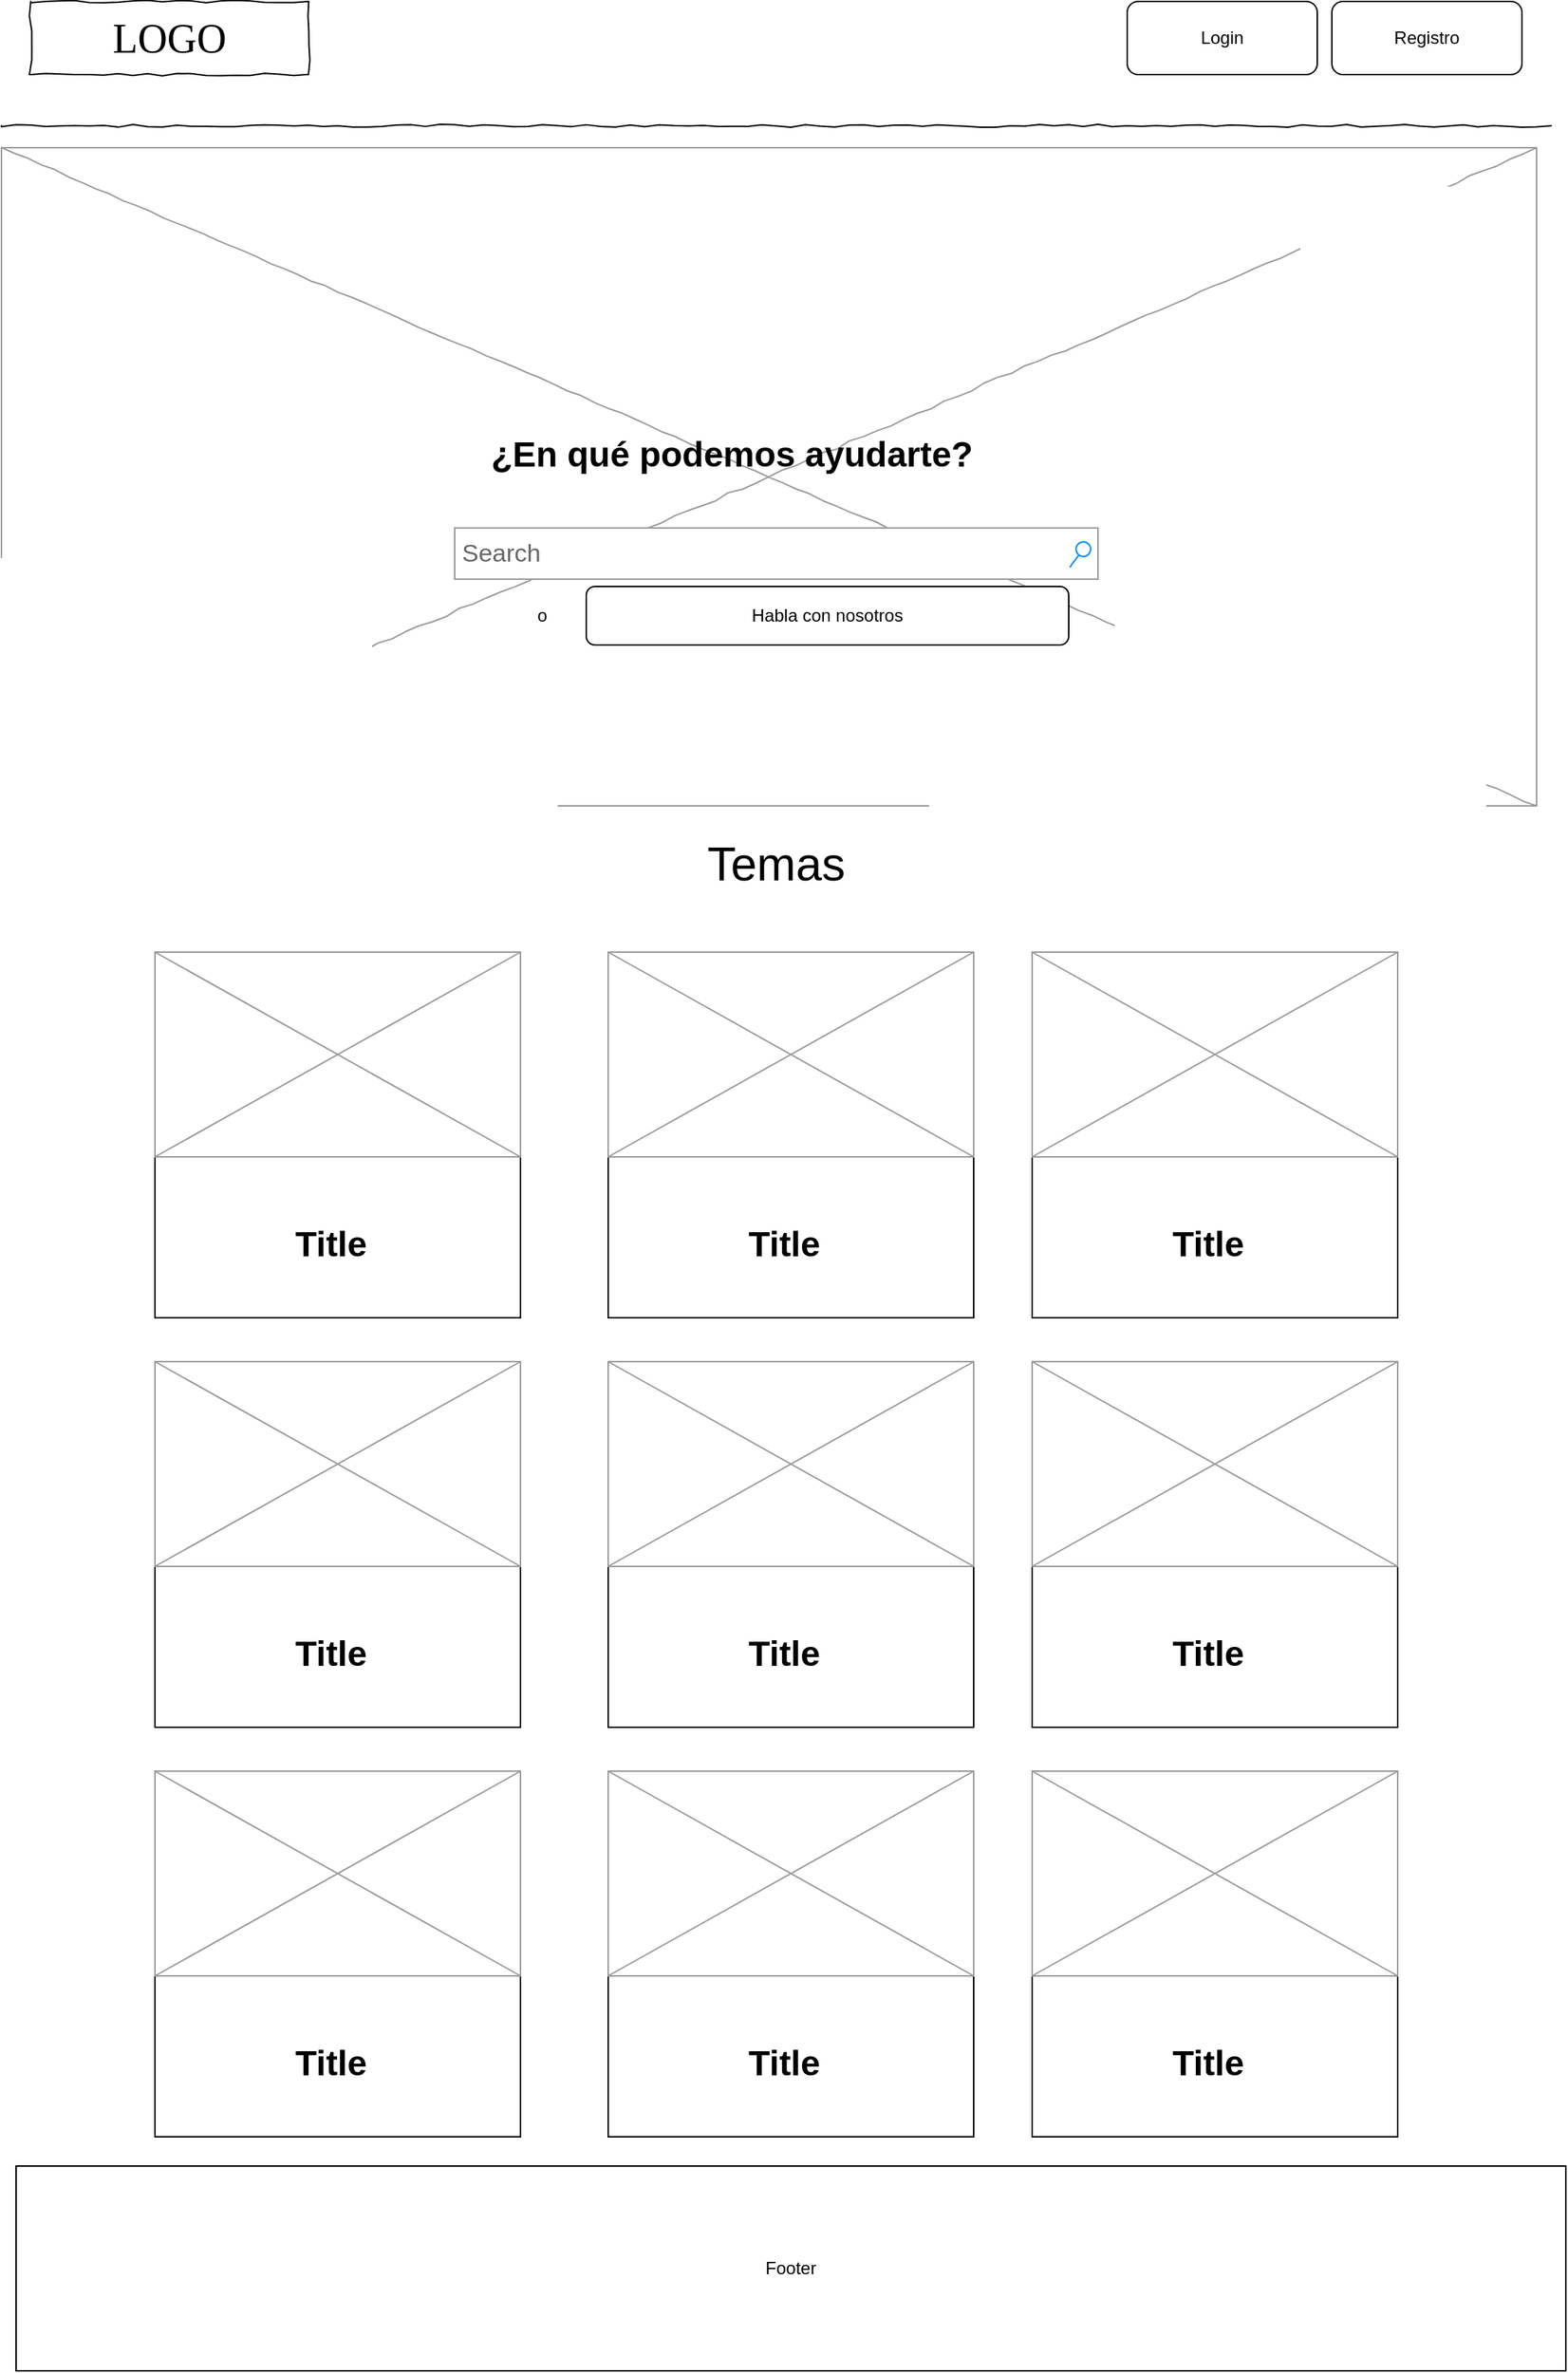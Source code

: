 <mxfile version="12.9.3" type="device"><diagram name="Page-1" id="03018318-947c-dd8e-b7a3-06fadd420f32"><mxGraphModel dx="1422" dy="744" grid="1" gridSize="10" guides="1" tooltips="1" connect="1" arrows="1" fold="1" page="1" pageScale="1" pageWidth="1100" pageHeight="850" background="#ffffff" math="0" shadow="0"><root><mxCell id="0"/><mxCell id="1" parent="0"/><mxCell id="677b7b8949515195-16" value="" style="verticalLabelPosition=bottom;shadow=0;dashed=0;align=center;html=1;verticalAlign=top;strokeWidth=1;shape=mxgraph.mockup.graphics.simpleIcon;strokeColor=#999999;rounded=0;labelBackgroundColor=none;fontFamily=Verdana;fontSize=14;fontColor=#000000;comic=1;" parent="1" vertex="1"><mxGeometry x="20" y="160" width="1050" height="450" as="geometry"/></mxCell><mxCell id="677b7b8949515195-2" value="LOGO" style="whiteSpace=wrap;html=1;rounded=0;shadow=0;labelBackgroundColor=none;strokeWidth=1;fontFamily=Verdana;fontSize=28;align=center;comic=1;" parent="1" vertex="1"><mxGeometry x="40" y="60" width="190" height="50" as="geometry"/></mxCell><mxCell id="677b7b8949515195-3" value="Search" style="strokeWidth=1;shadow=0;dashed=0;align=center;html=1;shape=mxgraph.mockup.forms.searchBox;strokeColor=#999999;mainText=;strokeColor2=#008cff;fontColor=#666666;fontSize=17;align=left;spacingLeft=3;rounded=0;labelBackgroundColor=none;comic=1;" parent="1" vertex="1"><mxGeometry x="330" y="420" width="440" height="35" as="geometry"/></mxCell><mxCell id="677b7b8949515195-9" value="" style="line;strokeWidth=1;html=1;rounded=0;shadow=0;labelBackgroundColor=none;fillColor=none;fontFamily=Verdana;fontSize=14;fontColor=#000000;align=center;comic=1;" parent="1" vertex="1"><mxGeometry x="20" y="140" width="1060" height="10" as="geometry"/></mxCell><mxCell id="pi6-RR_AR5ApZTzSZu6d-1" value="o" style="text;html=1;strokeColor=none;fillColor=none;align=center;verticalAlign=middle;whiteSpace=wrap;rounded=0;" parent="1" vertex="1"><mxGeometry x="370" y="470" width="40" height="20" as="geometry"/></mxCell><mxCell id="pi6-RR_AR5ApZTzSZu6d-2" value="Habla con nosotros" style="rounded=1;whiteSpace=wrap;html=1;" parent="1" vertex="1"><mxGeometry x="420" y="460" width="330" height="40" as="geometry"/></mxCell><mxCell id="pi6-RR_AR5ApZTzSZu6d-4" value="Login" style="rounded=1;whiteSpace=wrap;html=1;" parent="1" vertex="1"><mxGeometry x="790" y="60" width="130" height="50" as="geometry"/></mxCell><mxCell id="pi6-RR_AR5ApZTzSZu6d-5" value="Registro" style="rounded=1;whiteSpace=wrap;html=1;" parent="1" vertex="1"><mxGeometry x="930" y="60" width="130" height="50" as="geometry"/></mxCell><mxCell id="pi6-RR_AR5ApZTzSZu6d-38" value="Footer" style="rounded=0;whiteSpace=wrap;html=1;" parent="1" vertex="1"><mxGeometry x="30" y="1540" width="1060" height="140" as="geometry"/></mxCell><mxCell id="pi6-RR_AR5ApZTzSZu6d-39" value="&lt;font style=&quot;font-size: 32px&quot;&gt;Temas&lt;/font&gt;" style="text;html=1;strokeColor=none;fillColor=none;align=center;verticalAlign=middle;whiteSpace=wrap;rounded=0;" parent="1" vertex="1"><mxGeometry x="460" y="630" width="180" height="40" as="geometry"/></mxCell><mxCell id="pi6-RR_AR5ApZTzSZu6d-42" value="&lt;h1 align=&quot;center&quot;&gt;¿En qué podemos ayudarte?&lt;br&gt;&lt;/h1&gt;&lt;p&gt;&lt;br&gt;&lt;/p&gt;" style="text;html=1;strokeColor=none;fillColor=none;spacing=5;spacingTop=-20;whiteSpace=wrap;overflow=hidden;rounded=0;" parent="1" vertex="1"><mxGeometry x="350" y="350" width="480" height="120" as="geometry"/></mxCell><mxCell id="pi6-RR_AR5ApZTzSZu6d-61" value="" style="whiteSpace=wrap;html=1;aspect=fixed;" parent="1" vertex="1"><mxGeometry x="125" y="710" width="250" height="250" as="geometry"/></mxCell><mxCell id="pi6-RR_AR5ApZTzSZu6d-62" value="" style="verticalLabelPosition=bottom;shadow=0;dashed=0;align=center;html=1;verticalAlign=top;strokeWidth=1;shape=mxgraph.mockup.graphics.simpleIcon;strokeColor=#999999;" parent="1" vertex="1"><mxGeometry x="125" y="710" width="250" height="140" as="geometry"/></mxCell><mxCell id="lDlB4-X_woQe3Mc03fGa-1" value="Title" style="text;strokeColor=none;fillColor=none;html=1;fontSize=24;fontStyle=1;verticalAlign=middle;align=center;" vertex="1" parent="1"><mxGeometry x="195" y="890" width="100" height="40" as="geometry"/></mxCell><mxCell id="lDlB4-X_woQe3Mc03fGa-2" value="" style="whiteSpace=wrap;html=1;aspect=fixed;" vertex="1" parent="1"><mxGeometry x="435" y="710" width="250" height="250" as="geometry"/></mxCell><mxCell id="lDlB4-X_woQe3Mc03fGa-3" value="" style="verticalLabelPosition=bottom;shadow=0;dashed=0;align=center;html=1;verticalAlign=top;strokeWidth=1;shape=mxgraph.mockup.graphics.simpleIcon;strokeColor=#999999;" vertex="1" parent="1"><mxGeometry x="435" y="710" width="250" height="140" as="geometry"/></mxCell><mxCell id="lDlB4-X_woQe3Mc03fGa-4" value="Title" style="text;strokeColor=none;fillColor=none;html=1;fontSize=24;fontStyle=1;verticalAlign=middle;align=center;" vertex="1" parent="1"><mxGeometry x="505" y="890" width="100" height="40" as="geometry"/></mxCell><mxCell id="lDlB4-X_woQe3Mc03fGa-5" value="" style="whiteSpace=wrap;html=1;aspect=fixed;" vertex="1" parent="1"><mxGeometry x="725" y="710" width="250" height="250" as="geometry"/></mxCell><mxCell id="lDlB4-X_woQe3Mc03fGa-6" value="" style="verticalLabelPosition=bottom;shadow=0;dashed=0;align=center;html=1;verticalAlign=top;strokeWidth=1;shape=mxgraph.mockup.graphics.simpleIcon;strokeColor=#999999;" vertex="1" parent="1"><mxGeometry x="725" y="710" width="250" height="140" as="geometry"/></mxCell><mxCell id="lDlB4-X_woQe3Mc03fGa-7" value="Title" style="text;strokeColor=none;fillColor=none;html=1;fontSize=24;fontStyle=1;verticalAlign=middle;align=center;" vertex="1" parent="1"><mxGeometry x="795" y="890" width="100" height="40" as="geometry"/></mxCell><mxCell id="lDlB4-X_woQe3Mc03fGa-8" value="" style="whiteSpace=wrap;html=1;aspect=fixed;" vertex="1" parent="1"><mxGeometry x="125" y="990" width="250" height="250" as="geometry"/></mxCell><mxCell id="lDlB4-X_woQe3Mc03fGa-9" value="" style="verticalLabelPosition=bottom;shadow=0;dashed=0;align=center;html=1;verticalAlign=top;strokeWidth=1;shape=mxgraph.mockup.graphics.simpleIcon;strokeColor=#999999;" vertex="1" parent="1"><mxGeometry x="125" y="990" width="250" height="140" as="geometry"/></mxCell><mxCell id="lDlB4-X_woQe3Mc03fGa-10" value="Title" style="text;strokeColor=none;fillColor=none;html=1;fontSize=24;fontStyle=1;verticalAlign=middle;align=center;" vertex="1" parent="1"><mxGeometry x="195" y="1170" width="100" height="40" as="geometry"/></mxCell><mxCell id="lDlB4-X_woQe3Mc03fGa-11" value="" style="whiteSpace=wrap;html=1;aspect=fixed;" vertex="1" parent="1"><mxGeometry x="435" y="990" width="250" height="250" as="geometry"/></mxCell><mxCell id="lDlB4-X_woQe3Mc03fGa-12" value="" style="verticalLabelPosition=bottom;shadow=0;dashed=0;align=center;html=1;verticalAlign=top;strokeWidth=1;shape=mxgraph.mockup.graphics.simpleIcon;strokeColor=#999999;" vertex="1" parent="1"><mxGeometry x="435" y="990" width="250" height="140" as="geometry"/></mxCell><mxCell id="lDlB4-X_woQe3Mc03fGa-13" value="Title" style="text;strokeColor=none;fillColor=none;html=1;fontSize=24;fontStyle=1;verticalAlign=middle;align=center;" vertex="1" parent="1"><mxGeometry x="505" y="1170" width="100" height="40" as="geometry"/></mxCell><mxCell id="lDlB4-X_woQe3Mc03fGa-14" value="" style="whiteSpace=wrap;html=1;aspect=fixed;" vertex="1" parent="1"><mxGeometry x="725" y="990" width="250" height="250" as="geometry"/></mxCell><mxCell id="lDlB4-X_woQe3Mc03fGa-15" value="" style="verticalLabelPosition=bottom;shadow=0;dashed=0;align=center;html=1;verticalAlign=top;strokeWidth=1;shape=mxgraph.mockup.graphics.simpleIcon;strokeColor=#999999;" vertex="1" parent="1"><mxGeometry x="725" y="990" width="250" height="140" as="geometry"/></mxCell><mxCell id="lDlB4-X_woQe3Mc03fGa-16" value="Title" style="text;strokeColor=none;fillColor=none;html=1;fontSize=24;fontStyle=1;verticalAlign=middle;align=center;" vertex="1" parent="1"><mxGeometry x="795" y="1170" width="100" height="40" as="geometry"/></mxCell><mxCell id="lDlB4-X_woQe3Mc03fGa-17" value="" style="whiteSpace=wrap;html=1;aspect=fixed;" vertex="1" parent="1"><mxGeometry x="125" y="1270" width="250" height="250" as="geometry"/></mxCell><mxCell id="lDlB4-X_woQe3Mc03fGa-18" value="" style="verticalLabelPosition=bottom;shadow=0;dashed=0;align=center;html=1;verticalAlign=top;strokeWidth=1;shape=mxgraph.mockup.graphics.simpleIcon;strokeColor=#999999;" vertex="1" parent="1"><mxGeometry x="125" y="1270" width="250" height="140" as="geometry"/></mxCell><mxCell id="lDlB4-X_woQe3Mc03fGa-19" value="Title" style="text;strokeColor=none;fillColor=none;html=1;fontSize=24;fontStyle=1;verticalAlign=middle;align=center;" vertex="1" parent="1"><mxGeometry x="195" y="1450" width="100" height="40" as="geometry"/></mxCell><mxCell id="lDlB4-X_woQe3Mc03fGa-20" value="" style="whiteSpace=wrap;html=1;aspect=fixed;" vertex="1" parent="1"><mxGeometry x="435" y="1270" width="250" height="250" as="geometry"/></mxCell><mxCell id="lDlB4-X_woQe3Mc03fGa-21" value="" style="verticalLabelPosition=bottom;shadow=0;dashed=0;align=center;html=1;verticalAlign=top;strokeWidth=1;shape=mxgraph.mockup.graphics.simpleIcon;strokeColor=#999999;" vertex="1" parent="1"><mxGeometry x="435" y="1270" width="250" height="140" as="geometry"/></mxCell><mxCell id="lDlB4-X_woQe3Mc03fGa-22" value="Title" style="text;strokeColor=none;fillColor=none;html=1;fontSize=24;fontStyle=1;verticalAlign=middle;align=center;" vertex="1" parent="1"><mxGeometry x="505" y="1450" width="100" height="40" as="geometry"/></mxCell><mxCell id="lDlB4-X_woQe3Mc03fGa-23" value="" style="whiteSpace=wrap;html=1;aspect=fixed;" vertex="1" parent="1"><mxGeometry x="725" y="1270" width="250" height="250" as="geometry"/></mxCell><mxCell id="lDlB4-X_woQe3Mc03fGa-24" value="" style="verticalLabelPosition=bottom;shadow=0;dashed=0;align=center;html=1;verticalAlign=top;strokeWidth=1;shape=mxgraph.mockup.graphics.simpleIcon;strokeColor=#999999;" vertex="1" parent="1"><mxGeometry x="725" y="1270" width="250" height="140" as="geometry"/></mxCell><mxCell id="lDlB4-X_woQe3Mc03fGa-25" value="Title" style="text;strokeColor=none;fillColor=none;html=1;fontSize=24;fontStyle=1;verticalAlign=middle;align=center;" vertex="1" parent="1"><mxGeometry x="795" y="1450" width="100" height="40" as="geometry"/></mxCell></root></mxGraphModel></diagram></mxfile>